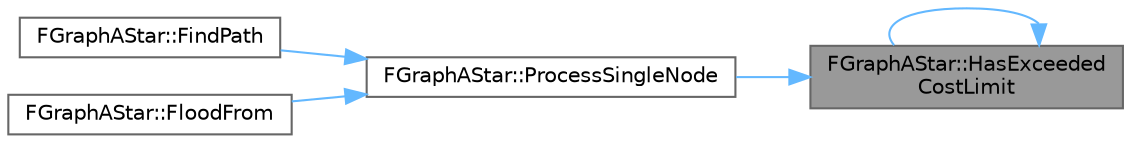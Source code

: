 digraph "FGraphAStar::HasExceededCostLimit"
{
 // INTERACTIVE_SVG=YES
 // LATEX_PDF_SIZE
  bgcolor="transparent";
  edge [fontname=Helvetica,fontsize=10,labelfontname=Helvetica,labelfontsize=10];
  node [fontname=Helvetica,fontsize=10,shape=box,height=0.2,width=0.4];
  rankdir="RL";
  Node1 [id="Node000001",label="FGraphAStar::HasExceeded\lCostLimit",height=0.2,width=0.4,color="gray40", fillcolor="grey60", style="filled", fontcolor="black",tooltip=" "];
  Node1 -> Node1 [id="edge1_Node000001_Node000001",dir="back",color="steelblue1",style="solid",tooltip=" "];
  Node1 -> Node2 [id="edge2_Node000001_Node000002",dir="back",color="steelblue1",style="solid",tooltip=" "];
  Node2 [id="Node000002",label="FGraphAStar::ProcessSingleNode",height=0.2,width=0.4,color="grey40", fillcolor="white", style="filled",URL="$db/df6/structFGraphAStar.html#a462988d9ced33f8c97f48f9f19deb1cd",tooltip="Single run of A* loop: get node from open set and process neighbors returns true if loop should be co..."];
  Node2 -> Node3 [id="edge3_Node000002_Node000003",dir="back",color="steelblue1",style="solid",tooltip=" "];
  Node3 [id="Node000003",label="FGraphAStar::FindPath",height=0.2,width=0.4,color="grey40", fillcolor="white", style="filled",URL="$db/df6/structFGraphAStar.html#a1e2e5559847c8b1aabc4158c7c71a907",tooltip="Performs the actual search."];
  Node2 -> Node4 [id="edge4_Node000002_Node000004",dir="back",color="steelblue1",style="solid",tooltip=" "];
  Node4 [id="Node000004",label="FGraphAStar::FloodFrom",height=0.2,width=0.4,color="grey40", fillcolor="white", style="filled",URL="$db/df6/structFGraphAStar.html#ada69a158ee5f3af844e70bae3bbf10ac",tooltip="Floods node pool until running out of either free nodes or open set."];
}
